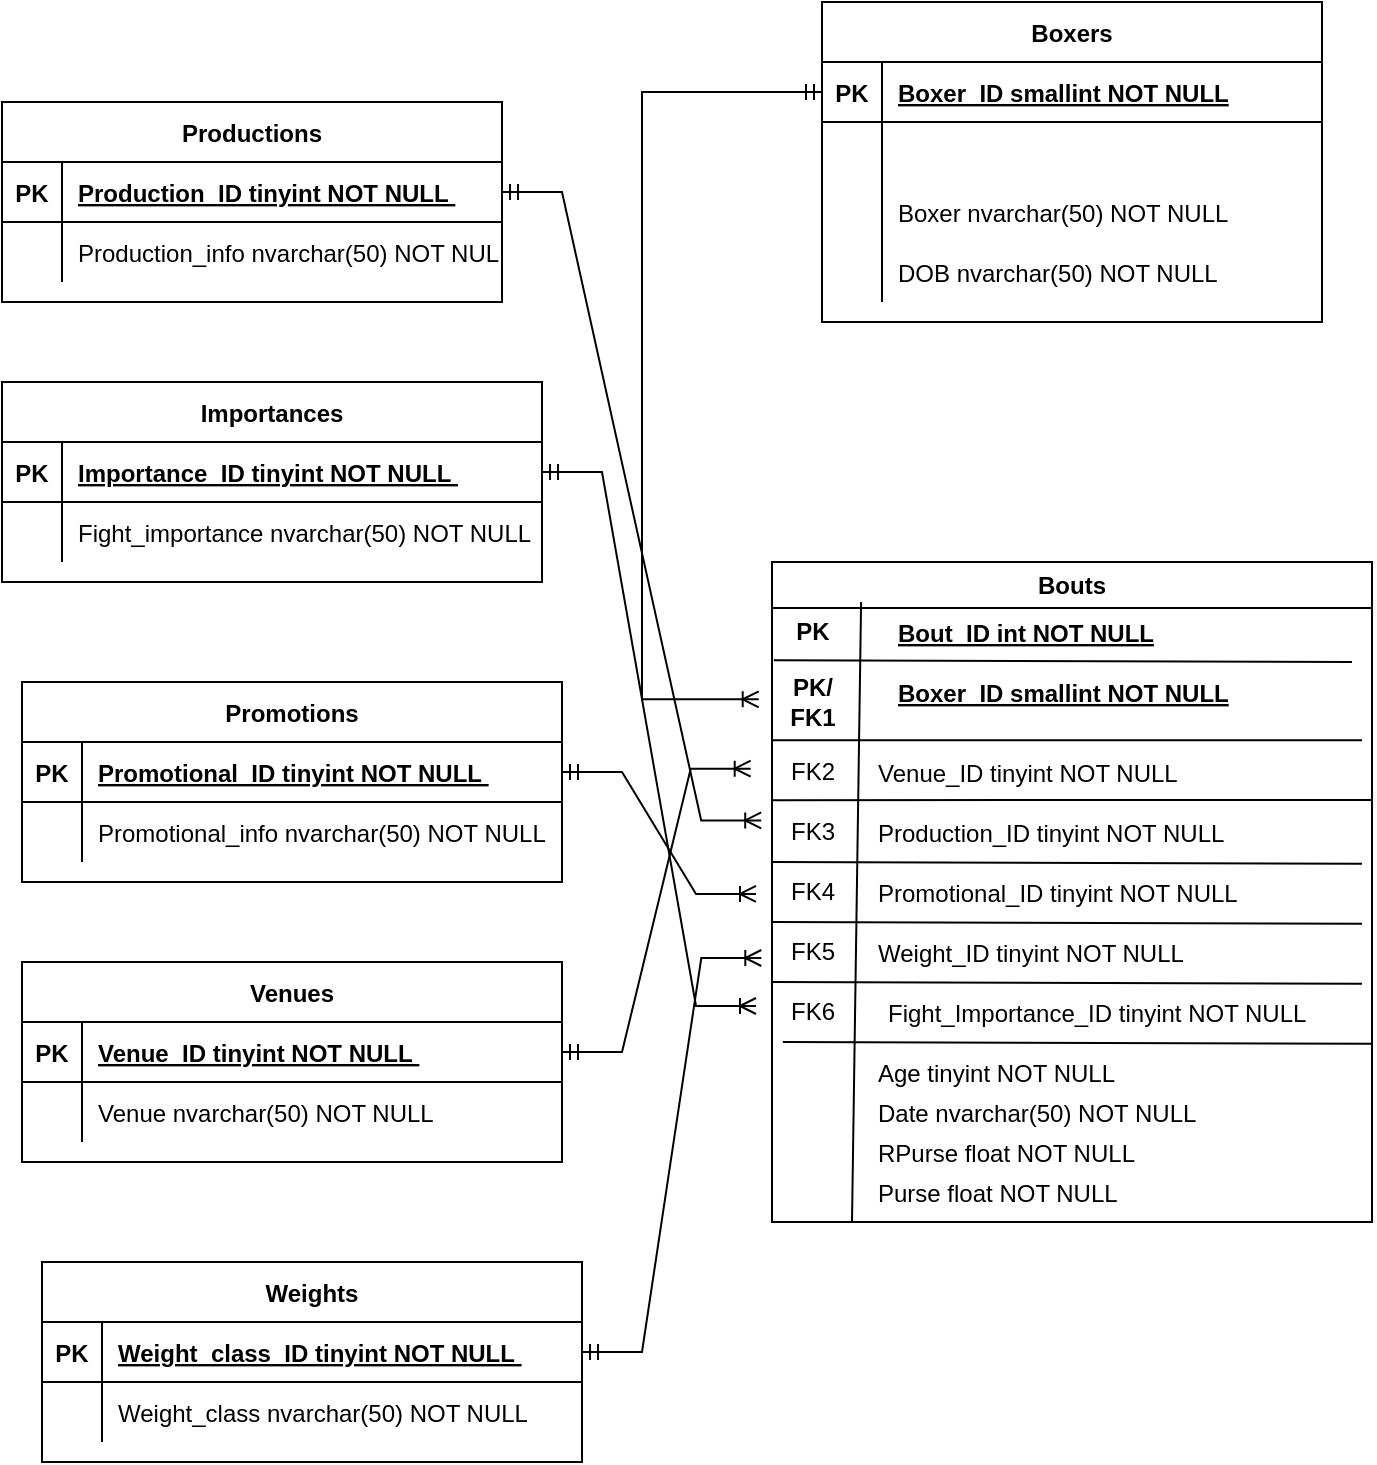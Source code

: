 <mxfile version="20.6.0" type="device"><diagram id="R2lEEEUBdFMjLlhIrx00" name="Page-1"><mxGraphModel dx="1171" dy="509" grid="1" gridSize="10" guides="1" tooltips="1" connect="1" arrows="1" fold="1" page="1" pageScale="1" pageWidth="850" pageHeight="1100" math="0" shadow="0" extFonts="Permanent Marker^https://fonts.googleapis.com/css?family=Permanent+Marker"><root><mxCell id="0"/><mxCell id="1" parent="0"/><mxCell id="C-vyLk0tnHw3VtMMgP7b-23" value="Productions" style="shape=table;startSize=30;container=1;collapsible=1;childLayout=tableLayout;fixedRows=1;rowLines=0;fontStyle=1;align=center;resizeLast=1;" parent="1" vertex="1"><mxGeometry x="40" y="110" width="250" height="100" as="geometry"/></mxCell><mxCell id="C-vyLk0tnHw3VtMMgP7b-24" value="" style="shape=partialRectangle;collapsible=0;dropTarget=0;pointerEvents=0;fillColor=none;points=[[0,0.5],[1,0.5]];portConstraint=eastwest;top=0;left=0;right=0;bottom=1;" parent="C-vyLk0tnHw3VtMMgP7b-23" vertex="1"><mxGeometry y="30" width="250" height="30" as="geometry"/></mxCell><mxCell id="C-vyLk0tnHw3VtMMgP7b-25" value="PK" style="shape=partialRectangle;overflow=hidden;connectable=0;fillColor=none;top=0;left=0;bottom=0;right=0;fontStyle=1;" parent="C-vyLk0tnHw3VtMMgP7b-24" vertex="1"><mxGeometry width="30" height="30" as="geometry"><mxRectangle width="30" height="30" as="alternateBounds"/></mxGeometry></mxCell><mxCell id="C-vyLk0tnHw3VtMMgP7b-26" value="Production_ID tinyint NOT NULL " style="shape=partialRectangle;overflow=hidden;connectable=0;fillColor=none;top=0;left=0;bottom=0;right=0;align=left;spacingLeft=6;fontStyle=5;" parent="C-vyLk0tnHw3VtMMgP7b-24" vertex="1"><mxGeometry x="30" width="220" height="30" as="geometry"><mxRectangle width="220" height="30" as="alternateBounds"/></mxGeometry></mxCell><mxCell id="C-vyLk0tnHw3VtMMgP7b-27" value="" style="shape=partialRectangle;collapsible=0;dropTarget=0;pointerEvents=0;fillColor=none;points=[[0,0.5],[1,0.5]];portConstraint=eastwest;top=0;left=0;right=0;bottom=0;" parent="C-vyLk0tnHw3VtMMgP7b-23" vertex="1"><mxGeometry y="60" width="250" height="30" as="geometry"/></mxCell><mxCell id="C-vyLk0tnHw3VtMMgP7b-28" value="" style="shape=partialRectangle;overflow=hidden;connectable=0;fillColor=none;top=0;left=0;bottom=0;right=0;" parent="C-vyLk0tnHw3VtMMgP7b-27" vertex="1"><mxGeometry width="30" height="30" as="geometry"><mxRectangle width="30" height="30" as="alternateBounds"/></mxGeometry></mxCell><mxCell id="C-vyLk0tnHw3VtMMgP7b-29" value="Production_info nvarchar(50) NOT NULL" style="shape=partialRectangle;overflow=hidden;connectable=0;fillColor=none;top=0;left=0;bottom=0;right=0;align=left;spacingLeft=6;" parent="C-vyLk0tnHw3VtMMgP7b-27" vertex="1"><mxGeometry x="30" width="220" height="30" as="geometry"><mxRectangle width="220" height="30" as="alternateBounds"/></mxGeometry></mxCell><mxCell id="ku0ndcc5zQCtcF-FGoU0-2" value="Importances" style="shape=table;startSize=30;container=1;collapsible=1;childLayout=tableLayout;fixedRows=1;rowLines=0;fontStyle=1;align=center;resizeLast=1;" parent="1" vertex="1"><mxGeometry x="40" y="250" width="270" height="100" as="geometry"/></mxCell><mxCell id="ku0ndcc5zQCtcF-FGoU0-3" value="" style="shape=partialRectangle;collapsible=0;dropTarget=0;pointerEvents=0;fillColor=none;points=[[0,0.5],[1,0.5]];portConstraint=eastwest;top=0;left=0;right=0;bottom=1;" parent="ku0ndcc5zQCtcF-FGoU0-2" vertex="1"><mxGeometry y="30" width="270" height="30" as="geometry"/></mxCell><mxCell id="ku0ndcc5zQCtcF-FGoU0-4" value="PK" style="shape=partialRectangle;overflow=hidden;connectable=0;fillColor=none;top=0;left=0;bottom=0;right=0;fontStyle=1;" parent="ku0ndcc5zQCtcF-FGoU0-3" vertex="1"><mxGeometry width="30" height="30" as="geometry"><mxRectangle width="30" height="30" as="alternateBounds"/></mxGeometry></mxCell><mxCell id="ku0ndcc5zQCtcF-FGoU0-5" value="Importance_ID tinyint NOT NULL " style="shape=partialRectangle;overflow=hidden;connectable=0;fillColor=none;top=0;left=0;bottom=0;right=0;align=left;spacingLeft=6;fontStyle=5;" parent="ku0ndcc5zQCtcF-FGoU0-3" vertex="1"><mxGeometry x="30" width="240" height="30" as="geometry"><mxRectangle width="240" height="30" as="alternateBounds"/></mxGeometry></mxCell><mxCell id="ku0ndcc5zQCtcF-FGoU0-6" value="" style="shape=partialRectangle;collapsible=0;dropTarget=0;pointerEvents=0;fillColor=none;points=[[0,0.5],[1,0.5]];portConstraint=eastwest;top=0;left=0;right=0;bottom=0;" parent="ku0ndcc5zQCtcF-FGoU0-2" vertex="1"><mxGeometry y="60" width="270" height="30" as="geometry"/></mxCell><mxCell id="ku0ndcc5zQCtcF-FGoU0-7" value="" style="shape=partialRectangle;overflow=hidden;connectable=0;fillColor=none;top=0;left=0;bottom=0;right=0;" parent="ku0ndcc5zQCtcF-FGoU0-6" vertex="1"><mxGeometry width="30" height="30" as="geometry"><mxRectangle width="30" height="30" as="alternateBounds"/></mxGeometry></mxCell><mxCell id="ku0ndcc5zQCtcF-FGoU0-8" value="Fight_importance nvarchar(50) NOT NULL" style="shape=partialRectangle;overflow=hidden;connectable=0;fillColor=none;top=0;left=0;bottom=0;right=0;align=left;spacingLeft=6;" parent="ku0ndcc5zQCtcF-FGoU0-6" vertex="1"><mxGeometry x="30" width="240" height="30" as="geometry"><mxRectangle width="240" height="30" as="alternateBounds"/></mxGeometry></mxCell><mxCell id="ku0ndcc5zQCtcF-FGoU0-9" value="Promotions" style="shape=table;startSize=30;container=1;collapsible=1;childLayout=tableLayout;fixedRows=1;rowLines=0;fontStyle=1;align=center;resizeLast=1;" parent="1" vertex="1"><mxGeometry x="50" y="400" width="270" height="100" as="geometry"/></mxCell><mxCell id="ku0ndcc5zQCtcF-FGoU0-10" value="" style="shape=partialRectangle;collapsible=0;dropTarget=0;pointerEvents=0;fillColor=none;points=[[0,0.5],[1,0.5]];portConstraint=eastwest;top=0;left=0;right=0;bottom=1;" parent="ku0ndcc5zQCtcF-FGoU0-9" vertex="1"><mxGeometry y="30" width="270" height="30" as="geometry"/></mxCell><mxCell id="ku0ndcc5zQCtcF-FGoU0-11" value="PK" style="shape=partialRectangle;overflow=hidden;connectable=0;fillColor=none;top=0;left=0;bottom=0;right=0;fontStyle=1;" parent="ku0ndcc5zQCtcF-FGoU0-10" vertex="1"><mxGeometry width="30" height="30" as="geometry"><mxRectangle width="30" height="30" as="alternateBounds"/></mxGeometry></mxCell><mxCell id="ku0ndcc5zQCtcF-FGoU0-12" value="Promotional_ID tinyint NOT NULL " style="shape=partialRectangle;overflow=hidden;connectable=0;fillColor=none;top=0;left=0;bottom=0;right=0;align=left;spacingLeft=6;fontStyle=5;" parent="ku0ndcc5zQCtcF-FGoU0-10" vertex="1"><mxGeometry x="30" width="240" height="30" as="geometry"><mxRectangle width="240" height="30" as="alternateBounds"/></mxGeometry></mxCell><mxCell id="ku0ndcc5zQCtcF-FGoU0-13" value="" style="shape=partialRectangle;collapsible=0;dropTarget=0;pointerEvents=0;fillColor=none;points=[[0,0.5],[1,0.5]];portConstraint=eastwest;top=0;left=0;right=0;bottom=0;" parent="ku0ndcc5zQCtcF-FGoU0-9" vertex="1"><mxGeometry y="60" width="270" height="30" as="geometry"/></mxCell><mxCell id="ku0ndcc5zQCtcF-FGoU0-14" value="" style="shape=partialRectangle;overflow=hidden;connectable=0;fillColor=none;top=0;left=0;bottom=0;right=0;" parent="ku0ndcc5zQCtcF-FGoU0-13" vertex="1"><mxGeometry width="30" height="30" as="geometry"><mxRectangle width="30" height="30" as="alternateBounds"/></mxGeometry></mxCell><mxCell id="ku0ndcc5zQCtcF-FGoU0-15" value="Promotional_info nvarchar(50) NOT NULL" style="shape=partialRectangle;overflow=hidden;connectable=0;fillColor=none;top=0;left=0;bottom=0;right=0;align=left;spacingLeft=6;" parent="ku0ndcc5zQCtcF-FGoU0-13" vertex="1"><mxGeometry x="30" width="240" height="30" as="geometry"><mxRectangle width="240" height="30" as="alternateBounds"/></mxGeometry></mxCell><mxCell id="ku0ndcc5zQCtcF-FGoU0-16" value="Venues" style="shape=table;startSize=30;container=1;collapsible=1;childLayout=tableLayout;fixedRows=1;rowLines=0;fontStyle=1;align=center;resizeLast=1;" parent="1" vertex="1"><mxGeometry x="50" y="540" width="270" height="100" as="geometry"/></mxCell><mxCell id="ku0ndcc5zQCtcF-FGoU0-17" value="" style="shape=partialRectangle;collapsible=0;dropTarget=0;pointerEvents=0;fillColor=none;points=[[0,0.5],[1,0.5]];portConstraint=eastwest;top=0;left=0;right=0;bottom=1;" parent="ku0ndcc5zQCtcF-FGoU0-16" vertex="1"><mxGeometry y="30" width="270" height="30" as="geometry"/></mxCell><mxCell id="ku0ndcc5zQCtcF-FGoU0-18" value="PK" style="shape=partialRectangle;overflow=hidden;connectable=0;fillColor=none;top=0;left=0;bottom=0;right=0;fontStyle=1;" parent="ku0ndcc5zQCtcF-FGoU0-17" vertex="1"><mxGeometry width="30" height="30" as="geometry"><mxRectangle width="30" height="30" as="alternateBounds"/></mxGeometry></mxCell><mxCell id="ku0ndcc5zQCtcF-FGoU0-19" value="Venue_ID tinyint NOT NULL " style="shape=partialRectangle;overflow=hidden;connectable=0;fillColor=none;top=0;left=0;bottom=0;right=0;align=left;spacingLeft=6;fontStyle=5;" parent="ku0ndcc5zQCtcF-FGoU0-17" vertex="1"><mxGeometry x="30" width="240" height="30" as="geometry"><mxRectangle width="240" height="30" as="alternateBounds"/></mxGeometry></mxCell><mxCell id="ku0ndcc5zQCtcF-FGoU0-20" value="" style="shape=partialRectangle;collapsible=0;dropTarget=0;pointerEvents=0;fillColor=none;points=[[0,0.5],[1,0.5]];portConstraint=eastwest;top=0;left=0;right=0;bottom=0;" parent="ku0ndcc5zQCtcF-FGoU0-16" vertex="1"><mxGeometry y="60" width="270" height="30" as="geometry"/></mxCell><mxCell id="ku0ndcc5zQCtcF-FGoU0-21" value="" style="shape=partialRectangle;overflow=hidden;connectable=0;fillColor=none;top=0;left=0;bottom=0;right=0;" parent="ku0ndcc5zQCtcF-FGoU0-20" vertex="1"><mxGeometry width="30" height="30" as="geometry"><mxRectangle width="30" height="30" as="alternateBounds"/></mxGeometry></mxCell><mxCell id="ku0ndcc5zQCtcF-FGoU0-22" value="Venue nvarchar(50) NOT NULL" style="shape=partialRectangle;overflow=hidden;connectable=0;fillColor=none;top=0;left=0;bottom=0;right=0;align=left;spacingLeft=6;" parent="ku0ndcc5zQCtcF-FGoU0-20" vertex="1"><mxGeometry x="30" width="240" height="30" as="geometry"><mxRectangle width="240" height="30" as="alternateBounds"/></mxGeometry></mxCell><mxCell id="ku0ndcc5zQCtcF-FGoU0-23" value="Weights" style="shape=table;startSize=30;container=1;collapsible=1;childLayout=tableLayout;fixedRows=1;rowLines=0;fontStyle=1;align=center;resizeLast=1;" parent="1" vertex="1"><mxGeometry x="60" y="690" width="270" height="100" as="geometry"/></mxCell><mxCell id="ku0ndcc5zQCtcF-FGoU0-24" value="" style="shape=partialRectangle;collapsible=0;dropTarget=0;pointerEvents=0;fillColor=none;points=[[0,0.5],[1,0.5]];portConstraint=eastwest;top=0;left=0;right=0;bottom=1;" parent="ku0ndcc5zQCtcF-FGoU0-23" vertex="1"><mxGeometry y="30" width="270" height="30" as="geometry"/></mxCell><mxCell id="ku0ndcc5zQCtcF-FGoU0-25" value="PK" style="shape=partialRectangle;overflow=hidden;connectable=0;fillColor=none;top=0;left=0;bottom=0;right=0;fontStyle=1;" parent="ku0ndcc5zQCtcF-FGoU0-24" vertex="1"><mxGeometry width="30" height="30" as="geometry"><mxRectangle width="30" height="30" as="alternateBounds"/></mxGeometry></mxCell><mxCell id="ku0ndcc5zQCtcF-FGoU0-26" value="Weight_class_ID tinyint NOT NULL " style="shape=partialRectangle;overflow=hidden;connectable=0;fillColor=none;top=0;left=0;bottom=0;right=0;align=left;spacingLeft=6;fontStyle=5;" parent="ku0ndcc5zQCtcF-FGoU0-24" vertex="1"><mxGeometry x="30" width="240" height="30" as="geometry"><mxRectangle width="240" height="30" as="alternateBounds"/></mxGeometry></mxCell><mxCell id="ku0ndcc5zQCtcF-FGoU0-27" value="" style="shape=partialRectangle;collapsible=0;dropTarget=0;pointerEvents=0;fillColor=none;points=[[0,0.5],[1,0.5]];portConstraint=eastwest;top=0;left=0;right=0;bottom=0;" parent="ku0ndcc5zQCtcF-FGoU0-23" vertex="1"><mxGeometry y="60" width="270" height="30" as="geometry"/></mxCell><mxCell id="ku0ndcc5zQCtcF-FGoU0-28" value="" style="shape=partialRectangle;overflow=hidden;connectable=0;fillColor=none;top=0;left=0;bottom=0;right=0;" parent="ku0ndcc5zQCtcF-FGoU0-27" vertex="1"><mxGeometry width="30" height="30" as="geometry"><mxRectangle width="30" height="30" as="alternateBounds"/></mxGeometry></mxCell><mxCell id="ku0ndcc5zQCtcF-FGoU0-29" value="Weight_class nvarchar(50) NOT NULL" style="shape=partialRectangle;overflow=hidden;connectable=0;fillColor=none;top=0;left=0;bottom=0;right=0;align=left;spacingLeft=6;" parent="ku0ndcc5zQCtcF-FGoU0-27" vertex="1"><mxGeometry x="30" width="240" height="30" as="geometry"><mxRectangle width="240" height="30" as="alternateBounds"/></mxGeometry></mxCell><mxCell id="ku0ndcc5zQCtcF-FGoU0-30" value="Boxers" style="shape=table;startSize=30;container=1;collapsible=1;childLayout=tableLayout;fixedRows=1;rowLines=0;fontStyle=1;align=center;resizeLast=1;" parent="1" vertex="1"><mxGeometry x="450" y="60" width="250" height="160" as="geometry"/></mxCell><mxCell id="ku0ndcc5zQCtcF-FGoU0-31" value="" style="shape=partialRectangle;collapsible=0;dropTarget=0;pointerEvents=0;fillColor=none;points=[[0,0.5],[1,0.5]];portConstraint=eastwest;top=0;left=0;right=0;bottom=1;" parent="ku0ndcc5zQCtcF-FGoU0-30" vertex="1"><mxGeometry y="30" width="250" height="30" as="geometry"/></mxCell><mxCell id="ku0ndcc5zQCtcF-FGoU0-32" value="PK" style="shape=partialRectangle;overflow=hidden;connectable=0;fillColor=none;top=0;left=0;bottom=0;right=0;fontStyle=1;" parent="ku0ndcc5zQCtcF-FGoU0-31" vertex="1"><mxGeometry width="30" height="30" as="geometry"><mxRectangle width="30" height="30" as="alternateBounds"/></mxGeometry></mxCell><mxCell id="ku0ndcc5zQCtcF-FGoU0-33" value="Boxer_ID smallint NOT NULL " style="shape=partialRectangle;overflow=hidden;connectable=0;fillColor=none;top=0;left=0;bottom=0;right=0;align=left;spacingLeft=6;fontStyle=5;" parent="ku0ndcc5zQCtcF-FGoU0-31" vertex="1"><mxGeometry x="30" width="220" height="30" as="geometry"><mxRectangle width="220" height="30" as="alternateBounds"/></mxGeometry></mxCell><mxCell id="ku0ndcc5zQCtcF-FGoU0-105" value="" style="shape=partialRectangle;collapsible=0;dropTarget=0;pointerEvents=0;fillColor=none;points=[[0,0.5],[1,0.5]];portConstraint=eastwest;top=0;left=0;right=0;bottom=0;" parent="ku0ndcc5zQCtcF-FGoU0-30" vertex="1"><mxGeometry y="60" width="250" height="30" as="geometry"/></mxCell><mxCell id="ku0ndcc5zQCtcF-FGoU0-106" value="" style="shape=partialRectangle;overflow=hidden;connectable=0;fillColor=none;top=0;left=0;bottom=0;right=0;" parent="ku0ndcc5zQCtcF-FGoU0-105" vertex="1"><mxGeometry width="30" height="30" as="geometry"><mxRectangle width="30" height="30" as="alternateBounds"/></mxGeometry></mxCell><mxCell id="ku0ndcc5zQCtcF-FGoU0-107" value="" style="shape=partialRectangle;overflow=hidden;connectable=0;fillColor=none;top=0;left=0;bottom=0;right=0;align=left;spacingLeft=6;" parent="ku0ndcc5zQCtcF-FGoU0-105" vertex="1"><mxGeometry x="30" width="220" height="30" as="geometry"><mxRectangle width="220" height="30" as="alternateBounds"/></mxGeometry></mxCell><mxCell id="ku0ndcc5zQCtcF-FGoU0-34" value="" style="shape=partialRectangle;collapsible=0;dropTarget=0;pointerEvents=0;fillColor=none;points=[[0,0.5],[1,0.5]];portConstraint=eastwest;top=0;left=0;right=0;bottom=0;" parent="ku0ndcc5zQCtcF-FGoU0-30" vertex="1"><mxGeometry y="90" width="250" height="30" as="geometry"/></mxCell><mxCell id="ku0ndcc5zQCtcF-FGoU0-35" value="" style="shape=partialRectangle;overflow=hidden;connectable=0;fillColor=none;top=0;left=0;bottom=0;right=0;" parent="ku0ndcc5zQCtcF-FGoU0-34" vertex="1"><mxGeometry width="30" height="30" as="geometry"><mxRectangle width="30" height="30" as="alternateBounds"/></mxGeometry></mxCell><mxCell id="ku0ndcc5zQCtcF-FGoU0-36" value="Boxer nvarchar(50) NOT NULL" style="shape=partialRectangle;overflow=hidden;connectable=0;fillColor=none;top=0;left=0;bottom=0;right=0;align=left;spacingLeft=6;" parent="ku0ndcc5zQCtcF-FGoU0-34" vertex="1"><mxGeometry x="30" width="220" height="30" as="geometry"><mxRectangle width="220" height="30" as="alternateBounds"/></mxGeometry></mxCell><mxCell id="ku0ndcc5zQCtcF-FGoU0-37" value="" style="shape=partialRectangle;collapsible=0;dropTarget=0;pointerEvents=0;fillColor=none;points=[[0,0.5],[1,0.5]];portConstraint=eastwest;top=0;left=0;right=0;bottom=0;" parent="ku0ndcc5zQCtcF-FGoU0-30" vertex="1"><mxGeometry y="120" width="250" height="30" as="geometry"/></mxCell><mxCell id="ku0ndcc5zQCtcF-FGoU0-38" value="" style="shape=partialRectangle;overflow=hidden;connectable=0;fillColor=none;top=0;left=0;bottom=0;right=0;" parent="ku0ndcc5zQCtcF-FGoU0-37" vertex="1"><mxGeometry width="30" height="30" as="geometry"><mxRectangle width="30" height="30" as="alternateBounds"/></mxGeometry></mxCell><mxCell id="ku0ndcc5zQCtcF-FGoU0-39" value="DOB nvarchar(50) NOT NULL" style="shape=partialRectangle;overflow=hidden;connectable=0;fillColor=none;top=0;left=0;bottom=0;right=0;align=left;spacingLeft=6;" parent="ku0ndcc5zQCtcF-FGoU0-37" vertex="1"><mxGeometry x="30" width="220" height="30" as="geometry"><mxRectangle width="220" height="30" as="alternateBounds"/></mxGeometry></mxCell><mxCell id="ku0ndcc5zQCtcF-FGoU0-59" value="Bouts" style="swimlane;whiteSpace=wrap;html=1;" parent="1" vertex="1"><mxGeometry x="425" y="340" width="300" height="330" as="geometry"/></mxCell><mxCell id="ku0ndcc5zQCtcF-FGoU0-60" value="&lt;span style=&quot;font-weight: 700;&quot;&gt;PK&lt;/span&gt;" style="text;html=1;align=center;verticalAlign=middle;resizable=0;points=[];autosize=1;strokeColor=none;fillColor=none;" parent="ku0ndcc5zQCtcF-FGoU0-59" vertex="1"><mxGeometry y="20" width="40" height="30" as="geometry"/></mxCell><mxCell id="ku0ndcc5zQCtcF-FGoU0-61" value="" style="endArrow=none;html=1;rounded=0;" parent="ku0ndcc5zQCtcF-FGoU0-59" edge="1"><mxGeometry width="50" height="50" relative="1" as="geometry"><mxPoint x="40" y="330" as="sourcePoint"/><mxPoint x="44.55" y="20" as="targetPoint"/></mxGeometry></mxCell><mxCell id="ku0ndcc5zQCtcF-FGoU0-64" value="&lt;span style=&quot;font-weight: 700;&quot;&gt;PK/&lt;br&gt;FK1&lt;br&gt;&lt;/span&gt;" style="text;html=1;align=center;verticalAlign=middle;resizable=0;points=[];autosize=1;strokeColor=none;fillColor=none;" parent="ku0ndcc5zQCtcF-FGoU0-59" vertex="1"><mxGeometry x="-5" y="50" width="50" height="40" as="geometry"/></mxCell><mxCell id="ku0ndcc5zQCtcF-FGoU0-62" value="Bout_ID int NOT NULL" style="shape=partialRectangle;overflow=hidden;connectable=0;fillColor=none;top=0;left=0;bottom=0;right=0;align=left;spacingLeft=6;fontStyle=5;" parent="ku0ndcc5zQCtcF-FGoU0-59" vertex="1"><mxGeometry x="55" y="20" width="240" height="30" as="geometry"><mxRectangle width="240" height="30" as="alternateBounds"/></mxGeometry></mxCell><mxCell id="ku0ndcc5zQCtcF-FGoU0-66" value="" style="endArrow=none;html=1;rounded=0;exitX=0;exitY=0.25;exitDx=0;exitDy=0;entryX=1;entryY=0.25;entryDx=0;entryDy=0;" parent="ku0ndcc5zQCtcF-FGoU0-59" edge="1"><mxGeometry width="50" height="50" relative="1" as="geometry"><mxPoint y="89.09" as="sourcePoint"/><mxPoint x="295" y="89.09" as="targetPoint"/></mxGeometry></mxCell><mxCell id="ku0ndcc5zQCtcF-FGoU0-63" value="" style="endArrow=none;html=1;rounded=0;exitX=0.118;exitY=-0.023;exitDx=0;exitDy=0;exitPerimeter=0;" parent="ku0ndcc5zQCtcF-FGoU0-59" source="ku0ndcc5zQCtcF-FGoU0-64" edge="1"><mxGeometry width="50" height="50" relative="1" as="geometry"><mxPoint x="80" y="150" as="sourcePoint"/><mxPoint x="290" y="50" as="targetPoint"/><Array as="points"/></mxGeometry></mxCell><mxCell id="ku0ndcc5zQCtcF-FGoU0-67" value="FK2" style="text;html=1;align=center;verticalAlign=middle;resizable=0;points=[];autosize=1;strokeColor=none;fillColor=none;" parent="ku0ndcc5zQCtcF-FGoU0-59" vertex="1"><mxGeometry x="-5" y="90" width="50" height="30" as="geometry"/></mxCell><mxCell id="ku0ndcc5zQCtcF-FGoU0-68" value="Venue_ID tinyint NOT NULL" style="shape=partialRectangle;overflow=hidden;connectable=0;fillColor=none;top=0;left=0;bottom=0;right=0;align=left;spacingLeft=6;" parent="ku0ndcc5zQCtcF-FGoU0-59" vertex="1"><mxGeometry x="45" y="90" width="240" height="30" as="geometry"><mxRectangle width="240" height="30" as="alternateBounds"/></mxGeometry></mxCell><mxCell id="ku0ndcc5zQCtcF-FGoU0-69" value="FK3" style="text;html=1;align=center;verticalAlign=middle;resizable=0;points=[];autosize=1;strokeColor=none;fillColor=none;" parent="ku0ndcc5zQCtcF-FGoU0-59" vertex="1"><mxGeometry x="-5" y="120" width="50" height="30" as="geometry"/></mxCell><mxCell id="ku0ndcc5zQCtcF-FGoU0-70" value="Production_ID tinyint NOT NULL" style="shape=partialRectangle;overflow=hidden;connectable=0;fillColor=none;top=0;left=0;bottom=0;right=0;align=left;spacingLeft=6;" parent="ku0ndcc5zQCtcF-FGoU0-59" vertex="1"><mxGeometry x="45" y="120" width="240" height="30" as="geometry"><mxRectangle width="240" height="30" as="alternateBounds"/></mxGeometry></mxCell><mxCell id="ku0ndcc5zQCtcF-FGoU0-71" value="FK4" style="text;html=1;align=center;verticalAlign=middle;resizable=0;points=[];autosize=1;strokeColor=none;fillColor=none;" parent="ku0ndcc5zQCtcF-FGoU0-59" vertex="1"><mxGeometry x="-5" y="150" width="50" height="30" as="geometry"/></mxCell><mxCell id="ku0ndcc5zQCtcF-FGoU0-72" value="Promotional_ID tinyint NOT NULL" style="shape=partialRectangle;overflow=hidden;connectable=0;fillColor=none;top=0;left=0;bottom=0;right=0;align=left;spacingLeft=6;" parent="ku0ndcc5zQCtcF-FGoU0-59" vertex="1"><mxGeometry x="45" y="150" width="240" height="30" as="geometry"><mxRectangle width="240" height="30" as="alternateBounds"/></mxGeometry></mxCell><mxCell id="ku0ndcc5zQCtcF-FGoU0-73" value="FK5" style="text;html=1;align=center;verticalAlign=middle;resizable=0;points=[];autosize=1;strokeColor=none;fillColor=none;" parent="ku0ndcc5zQCtcF-FGoU0-59" vertex="1"><mxGeometry x="-5" y="180" width="50" height="30" as="geometry"/></mxCell><mxCell id="ku0ndcc5zQCtcF-FGoU0-74" value="Weight_ID tinyint NOT NULL" style="shape=partialRectangle;overflow=hidden;connectable=0;fillColor=none;top=0;left=0;bottom=0;right=0;align=left;spacingLeft=6;" parent="ku0ndcc5zQCtcF-FGoU0-59" vertex="1"><mxGeometry x="45" y="180" width="240" height="30" as="geometry"><mxRectangle width="240" height="30" as="alternateBounds"/></mxGeometry></mxCell><mxCell id="ku0ndcc5zQCtcF-FGoU0-65" value="Boxer_ID smallint NOT NULL" style="shape=partialRectangle;overflow=hidden;connectable=0;fillColor=none;top=0;left=0;bottom=0;right=0;align=left;spacingLeft=6;fontStyle=5;" parent="ku0ndcc5zQCtcF-FGoU0-59" vertex="1"><mxGeometry x="55" y="50" width="235" height="30" as="geometry"><mxRectangle width="240" height="30" as="alternateBounds"/></mxGeometry></mxCell><mxCell id="ku0ndcc5zQCtcF-FGoU0-75" value="FK6" style="text;html=1;align=center;verticalAlign=middle;resizable=0;points=[];autosize=1;strokeColor=none;fillColor=none;" parent="ku0ndcc5zQCtcF-FGoU0-59" vertex="1"><mxGeometry x="-5" y="210" width="50" height="30" as="geometry"/></mxCell><mxCell id="ku0ndcc5zQCtcF-FGoU0-76" value="Fight_Importance_ID tinyint NOT NULL" style="shape=partialRectangle;overflow=hidden;connectable=0;fillColor=none;top=0;left=0;bottom=0;right=0;align=left;spacingLeft=6;" parent="ku0ndcc5zQCtcF-FGoU0-59" vertex="1"><mxGeometry x="50" y="210" width="240" height="30" as="geometry"><mxRectangle width="240" height="30" as="alternateBounds"/></mxGeometry></mxCell><mxCell id="ku0ndcc5zQCtcF-FGoU0-77" value="" style="endArrow=none;html=1;rounded=0;exitX=0.109;exitY=-0.03;exitDx=0;exitDy=0;exitPerimeter=0;" parent="ku0ndcc5zQCtcF-FGoU0-59" source="ku0ndcc5zQCtcF-FGoU0-69" edge="1"><mxGeometry width="50" height="50" relative="1" as="geometry"><mxPoint x="10" y="200" as="sourcePoint"/><mxPoint x="300" y="119" as="targetPoint"/></mxGeometry></mxCell><mxCell id="ku0ndcc5zQCtcF-FGoU0-78" value="" style="endArrow=none;html=1;rounded=0;exitX=0.109;exitY=-0.03;exitDx=0;exitDy=0;exitPerimeter=0;entryX=1;entryY=0.5;entryDx=0;entryDy=0;" parent="ku0ndcc5zQCtcF-FGoU0-59" edge="1"><mxGeometry width="50" height="50" relative="1" as="geometry"><mxPoint x="0.45" y="150.0" as="sourcePoint"/><mxPoint x="295" y="150.9" as="targetPoint"/></mxGeometry></mxCell><mxCell id="ku0ndcc5zQCtcF-FGoU0-79" value="" style="endArrow=none;html=1;rounded=0;exitX=0.109;exitY=-0.03;exitDx=0;exitDy=0;exitPerimeter=0;entryX=1;entryY=0.5;entryDx=0;entryDy=0;" parent="ku0ndcc5zQCtcF-FGoU0-59" edge="1"><mxGeometry width="50" height="50" relative="1" as="geometry"><mxPoint x="0.45" y="180.0" as="sourcePoint"/><mxPoint x="295" y="180.9" as="targetPoint"/></mxGeometry></mxCell><mxCell id="ku0ndcc5zQCtcF-FGoU0-80" value="" style="endArrow=none;html=1;rounded=0;exitX=0.109;exitY=-0.03;exitDx=0;exitDy=0;exitPerimeter=0;entryX=1;entryY=0.5;entryDx=0;entryDy=0;" parent="ku0ndcc5zQCtcF-FGoU0-59" edge="1"><mxGeometry width="50" height="50" relative="1" as="geometry"><mxPoint x="0.45" y="210.0" as="sourcePoint"/><mxPoint x="295" y="210.9" as="targetPoint"/></mxGeometry></mxCell><mxCell id="ku0ndcc5zQCtcF-FGoU0-82" value="Age tinyint NOT NULL" style="shape=partialRectangle;overflow=hidden;connectable=0;fillColor=none;top=0;left=0;bottom=0;right=0;align=left;spacingLeft=6;" parent="ku0ndcc5zQCtcF-FGoU0-59" vertex="1"><mxGeometry x="45" y="240" width="240" height="30" as="geometry"><mxRectangle width="240" height="30" as="alternateBounds"/></mxGeometry></mxCell><mxCell id="ku0ndcc5zQCtcF-FGoU0-83" value="" style="endArrow=none;html=1;rounded=0;exitX=0.109;exitY=-0.03;exitDx=0;exitDy=0;exitPerimeter=0;entryX=1;entryY=0.5;entryDx=0;entryDy=0;" parent="ku0ndcc5zQCtcF-FGoU0-59" edge="1"><mxGeometry width="50" height="50" relative="1" as="geometry"><mxPoint x="5.45" y="240" as="sourcePoint"/><mxPoint x="300" y="240.9" as="targetPoint"/></mxGeometry></mxCell><mxCell id="ku0ndcc5zQCtcF-FGoU0-84" value="Date nvarchar(50) NOT NULL" style="shape=partialRectangle;overflow=hidden;connectable=0;fillColor=none;top=0;left=0;bottom=0;right=0;align=left;spacingLeft=6;" parent="ku0ndcc5zQCtcF-FGoU0-59" vertex="1"><mxGeometry x="45" y="260" width="240" height="30" as="geometry"><mxRectangle width="240" height="30" as="alternateBounds"/></mxGeometry></mxCell><mxCell id="ku0ndcc5zQCtcF-FGoU0-85" value="RPurse float NOT NULL" style="shape=partialRectangle;overflow=hidden;connectable=0;fillColor=none;top=0;left=0;bottom=0;right=0;align=left;spacingLeft=6;" parent="ku0ndcc5zQCtcF-FGoU0-59" vertex="1"><mxGeometry x="45" y="280" width="240" height="30" as="geometry"><mxRectangle width="240" height="30" as="alternateBounds"/></mxGeometry></mxCell><mxCell id="ku0ndcc5zQCtcF-FGoU0-86" value="Purse float NOT NULL" style="shape=partialRectangle;overflow=hidden;connectable=0;fillColor=none;top=0;left=0;bottom=0;right=0;align=left;spacingLeft=6;" parent="ku0ndcc5zQCtcF-FGoU0-59" vertex="1"><mxGeometry x="45" y="300" width="240" height="30" as="geometry"><mxRectangle width="240" height="30" as="alternateBounds"/></mxGeometry></mxCell><mxCell id="ku0ndcc5zQCtcF-FGoU0-89" value="" style="edgeStyle=entityRelationEdgeStyle;fontSize=12;html=1;endArrow=ERoneToMany;startArrow=ERmandOne;rounded=0;exitX=1;exitY=0.5;exitDx=0;exitDy=0;entryX=-0.008;entryY=0.308;entryDx=0;entryDy=0;entryPerimeter=0;" parent="1" source="C-vyLk0tnHw3VtMMgP7b-24" target="ku0ndcc5zQCtcF-FGoU0-69" edge="1"><mxGeometry width="100" height="100" relative="1" as="geometry"><mxPoint x="300" y="200" as="sourcePoint"/><mxPoint x="400" y="390" as="targetPoint"/></mxGeometry></mxCell><mxCell id="ku0ndcc5zQCtcF-FGoU0-90" value="" style="edgeStyle=entityRelationEdgeStyle;fontSize=12;html=1;endArrow=ERoneToMany;startArrow=ERmandOne;rounded=0;exitX=1;exitY=0.5;exitDx=0;exitDy=0;entryX=-0.06;entryY=0.4;entryDx=0;entryDy=0;entryPerimeter=0;" parent="1" source="ku0ndcc5zQCtcF-FGoU0-3" target="ku0ndcc5zQCtcF-FGoU0-75" edge="1"><mxGeometry width="100" height="100" relative="1" as="geometry"><mxPoint x="300" y="165" as="sourcePoint"/><mxPoint x="429.6" y="479.24" as="targetPoint"/></mxGeometry></mxCell><mxCell id="ku0ndcc5zQCtcF-FGoU0-91" value="" style="edgeStyle=entityRelationEdgeStyle;fontSize=12;html=1;endArrow=ERoneToMany;startArrow=ERmandOne;rounded=0;exitX=1;exitY=0.5;exitDx=0;exitDy=0;entryX=-0.06;entryY=0.533;entryDx=0;entryDy=0;entryPerimeter=0;" parent="1" source="ku0ndcc5zQCtcF-FGoU0-10" target="ku0ndcc5zQCtcF-FGoU0-71" edge="1"><mxGeometry width="100" height="100" relative="1" as="geometry"><mxPoint x="320" y="305" as="sourcePoint"/><mxPoint x="427" y="572" as="targetPoint"/></mxGeometry></mxCell><mxCell id="ku0ndcc5zQCtcF-FGoU0-92" value="" style="edgeStyle=entityRelationEdgeStyle;fontSize=12;html=1;endArrow=ERoneToMany;startArrow=ERmandOne;rounded=0;exitX=1;exitY=0.5;exitDx=0;exitDy=0;entryX=-0.113;entryY=0.444;entryDx=0;entryDy=0;entryPerimeter=0;" parent="1" source="ku0ndcc5zQCtcF-FGoU0-17" target="ku0ndcc5zQCtcF-FGoU0-67" edge="1"><mxGeometry width="100" height="100" relative="1" as="geometry"><mxPoint x="330" y="315" as="sourcePoint"/><mxPoint x="437" y="582" as="targetPoint"/></mxGeometry></mxCell><mxCell id="ku0ndcc5zQCtcF-FGoU0-93" value="" style="edgeStyle=entityRelationEdgeStyle;fontSize=12;html=1;endArrow=ERoneToMany;startArrow=ERmandOne;rounded=0;exitX=1;exitY=0.5;exitDx=0;exitDy=0;entryX=-0.007;entryY=0.6;entryDx=0;entryDy=0;entryPerimeter=0;" parent="1" source="ku0ndcc5zQCtcF-FGoU0-24" target="ku0ndcc5zQCtcF-FGoU0-73" edge="1"><mxGeometry width="100" height="100" relative="1" as="geometry"><mxPoint x="330" y="595" as="sourcePoint"/><mxPoint x="424.35" y="453.32" as="targetPoint"/></mxGeometry></mxCell><mxCell id="ku0ndcc5zQCtcF-FGoU0-104" value="" style="fontSize=12;html=1;endArrow=ERoneToMany;startArrow=ERmandOne;rounded=0;exitX=0;exitY=0.5;exitDx=0;exitDy=0;edgeStyle=elbowEdgeStyle;entryX=-0.033;entryY=0.467;entryDx=0;entryDy=0;entryPerimeter=0;" parent="1" source="ku0ndcc5zQCtcF-FGoU0-31" target="ku0ndcc5zQCtcF-FGoU0-64" edge="1"><mxGeometry width="100" height="100" relative="1" as="geometry"><mxPoint x="360" y="100" as="sourcePoint"/><mxPoint x="340" y="370" as="targetPoint"/><Array as="points"><mxPoint x="360" y="390"/><mxPoint x="420" y="310"/></Array></mxGeometry></mxCell></root></mxGraphModel></diagram></mxfile>